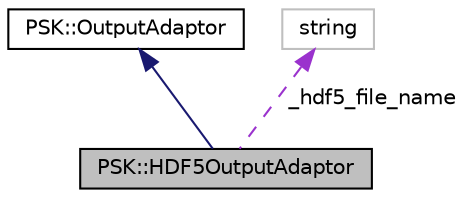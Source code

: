 digraph "PSK::HDF5OutputAdaptor"
{
 // INTERACTIVE_SVG=YES
 // LATEX_PDF_SIZE
  edge [fontname="Helvetica",fontsize="10",labelfontname="Helvetica",labelfontsize="10"];
  node [fontname="Helvetica",fontsize="10",shape=record];
  Node1 [label="PSK::HDF5OutputAdaptor",height=0.2,width=0.4,color="black", fillcolor="grey75", style="filled", fontcolor="black",tooltip=" "];
  Node2 -> Node1 [dir="back",color="midnightblue",fontsize="10",style="solid",fontname="Helvetica"];
  Node2 [label="PSK::OutputAdaptor",height=0.2,width=0.4,color="black", fillcolor="white", style="filled",URL="$d9/de9/class_p_s_k_1_1_output_adaptor.html",tooltip="!"];
  Node3 -> Node1 [dir="back",color="darkorchid3",fontsize="10",style="dashed",label=" _hdf5_file_name" ,fontname="Helvetica"];
  Node3 [label="string",height=0.2,width=0.4,color="grey75", fillcolor="white", style="filled",tooltip=" "];
}
